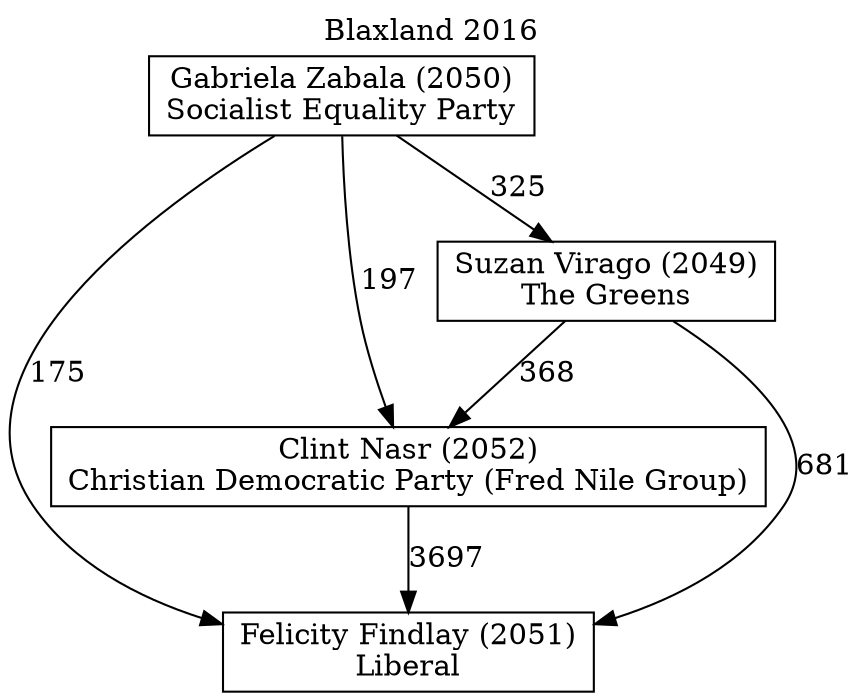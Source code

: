 // House preference flow
digraph "Felicity Findlay (2051)_Blaxland_2016" {
	graph [label="Blaxland 2016" labelloc=t mclimit=10]
	node [shape=box]
	"Felicity Findlay (2051)" [label="Felicity Findlay (2051)
Liberal"]
	"Clint Nasr (2052)" [label="Clint Nasr (2052)
Christian Democratic Party (Fred Nile Group)"]
	"Suzan Virago (2049)" [label="Suzan Virago (2049)
The Greens"]
	"Gabriela Zabala (2050)" [label="Gabriela Zabala (2050)
Socialist Equality Party"]
	"Clint Nasr (2052)" -> "Felicity Findlay (2051)" [label=3697]
	"Suzan Virago (2049)" -> "Clint Nasr (2052)" [label=368]
	"Gabriela Zabala (2050)" -> "Suzan Virago (2049)" [label=325]
	"Suzan Virago (2049)" -> "Felicity Findlay (2051)" [label=681]
	"Gabriela Zabala (2050)" -> "Felicity Findlay (2051)" [label=175]
	"Gabriela Zabala (2050)" -> "Clint Nasr (2052)" [label=197]
}

